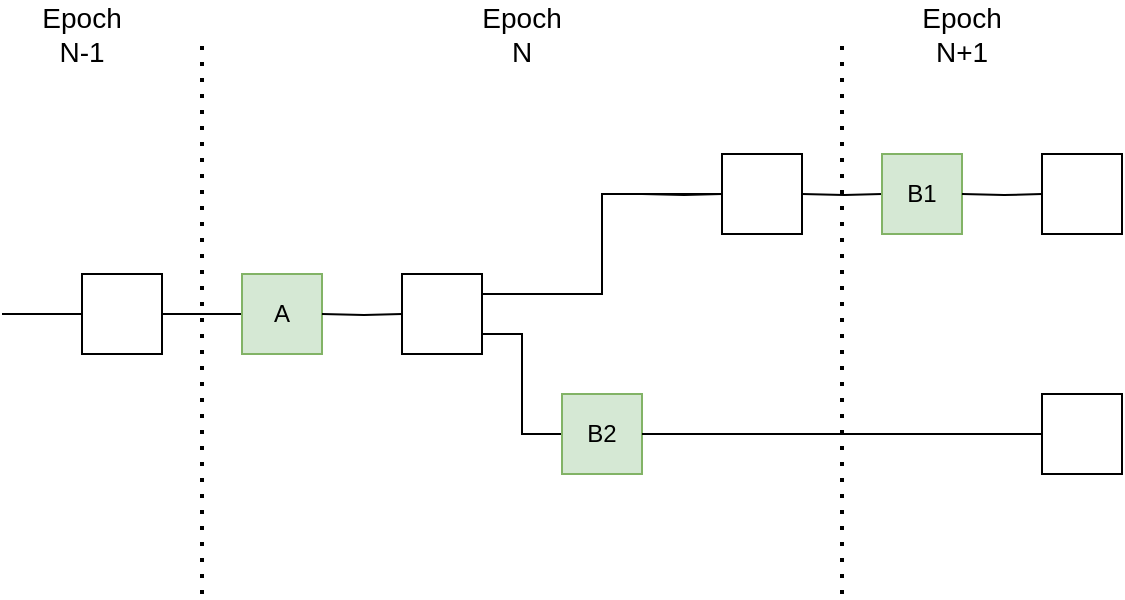 <mxfile version="13.5.9" type="device"><diagram id="zODewcII5XvqMDFlCMXp" name="Page-1"><mxGraphModel dx="1350" dy="767" grid="1" gridSize="10" guides="1" tooltips="1" connect="1" arrows="1" fold="1" page="1" pageScale="1" pageWidth="850" pageHeight="1100" math="0" shadow="0"><root><mxCell id="0"/><mxCell id="1" parent="0"/><mxCell id="x-pOfQDN0YtDOpT2itw8-4" style="edgeStyle=orthogonalEdgeStyle;rounded=0;orthogonalLoop=1;jettySize=auto;html=1;exitX=1;exitY=0.5;exitDx=0;exitDy=0;entryX=0;entryY=0.5;entryDx=0;entryDy=0;endArrow=none;endFill=0;" edge="1" parent="1" source="x-pOfQDN0YtDOpT2itw8-1" target="x-pOfQDN0YtDOpT2itw8-3"><mxGeometry relative="1" as="geometry"/></mxCell><mxCell id="x-pOfQDN0YtDOpT2itw8-30" style="edgeStyle=orthogonalEdgeStyle;rounded=0;orthogonalLoop=1;jettySize=auto;html=1;exitX=0;exitY=0.5;exitDx=0;exitDy=0;endArrow=none;endFill=0;" edge="1" parent="1" source="x-pOfQDN0YtDOpT2itw8-1"><mxGeometry relative="1" as="geometry"><mxPoint x="40" y="340" as="targetPoint"/></mxGeometry></mxCell><mxCell id="x-pOfQDN0YtDOpT2itw8-1" value="" style="rounded=0;whiteSpace=wrap;html=1;" vertex="1" parent="1"><mxGeometry x="80" y="320" width="40" height="40" as="geometry"/></mxCell><mxCell id="x-pOfQDN0YtDOpT2itw8-2" value="" style="endArrow=none;dashed=1;html=1;dashPattern=1 3;strokeWidth=2;" edge="1" parent="1"><mxGeometry width="50" height="50" relative="1" as="geometry"><mxPoint x="140" y="480" as="sourcePoint"/><mxPoint x="140" y="200" as="targetPoint"/></mxGeometry></mxCell><mxCell id="x-pOfQDN0YtDOpT2itw8-3" value="A" style="rounded=0;whiteSpace=wrap;html=1;fillColor=#d5e8d4;strokeColor=#82b366;" vertex="1" parent="1"><mxGeometry x="160" y="320" width="40" height="40" as="geometry"/></mxCell><mxCell id="x-pOfQDN0YtDOpT2itw8-5" style="edgeStyle=orthogonalEdgeStyle;rounded=0;orthogonalLoop=1;jettySize=auto;html=1;exitX=1;exitY=0.5;exitDx=0;exitDy=0;entryX=0;entryY=0.5;entryDx=0;entryDy=0;endArrow=none;endFill=0;" edge="1" parent="1" target="x-pOfQDN0YtDOpT2itw8-6"><mxGeometry relative="1" as="geometry"><mxPoint x="200" y="340" as="sourcePoint"/></mxGeometry></mxCell><mxCell id="x-pOfQDN0YtDOpT2itw8-10" style="edgeStyle=orthogonalEdgeStyle;rounded=0;orthogonalLoop=1;jettySize=auto;html=1;exitX=1;exitY=0.75;exitDx=0;exitDy=0;entryX=0;entryY=0.5;entryDx=0;entryDy=0;endArrow=none;endFill=0;" edge="1" parent="1" source="x-pOfQDN0YtDOpT2itw8-6" target="x-pOfQDN0YtDOpT2itw8-9"><mxGeometry relative="1" as="geometry"/></mxCell><mxCell id="x-pOfQDN0YtDOpT2itw8-6" value="" style="rounded=0;whiteSpace=wrap;html=1;" vertex="1" parent="1"><mxGeometry x="240" y="320" width="40" height="40" as="geometry"/></mxCell><mxCell id="x-pOfQDN0YtDOpT2itw8-7" style="edgeStyle=orthogonalEdgeStyle;rounded=0;orthogonalLoop=1;jettySize=auto;html=1;exitX=1;exitY=0.25;exitDx=0;exitDy=0;entryX=0;entryY=0.5;entryDx=0;entryDy=0;endArrow=none;endFill=0;" edge="1" parent="1" target="x-pOfQDN0YtDOpT2itw8-18" source="x-pOfQDN0YtDOpT2itw8-6"><mxGeometry relative="1" as="geometry"><mxPoint x="280" y="280" as="sourcePoint"/><mxPoint x="320" y="280" as="targetPoint"/></mxGeometry></mxCell><mxCell id="x-pOfQDN0YtDOpT2itw8-9" value="B2" style="rounded=0;whiteSpace=wrap;html=1;fillColor=#d5e8d4;strokeColor=#82b366;" vertex="1" parent="1"><mxGeometry x="320" y="380" width="40" height="40" as="geometry"/></mxCell><mxCell id="x-pOfQDN0YtDOpT2itw8-17" style="edgeStyle=orthogonalEdgeStyle;rounded=0;orthogonalLoop=1;jettySize=auto;html=1;exitX=1;exitY=0.5;exitDx=0;exitDy=0;entryX=0;entryY=0.5;entryDx=0;entryDy=0;endArrow=none;endFill=0;" edge="1" parent="1" target="x-pOfQDN0YtDOpT2itw8-18"><mxGeometry relative="1" as="geometry"><mxPoint x="360" y="280" as="sourcePoint"/></mxGeometry></mxCell><mxCell id="x-pOfQDN0YtDOpT2itw8-18" value="" style="rounded=0;whiteSpace=wrap;html=1;" vertex="1" parent="1"><mxGeometry x="400" y="260" width="40" height="40" as="geometry"/></mxCell><mxCell id="x-pOfQDN0YtDOpT2itw8-19" style="edgeStyle=orthogonalEdgeStyle;rounded=0;orthogonalLoop=1;jettySize=auto;html=1;exitX=1;exitY=0.5;exitDx=0;exitDy=0;entryX=0;entryY=0.5;entryDx=0;entryDy=0;endArrow=none;endFill=0;" edge="1" parent="1" target="x-pOfQDN0YtDOpT2itw8-20"><mxGeometry relative="1" as="geometry"><mxPoint x="440" y="280" as="sourcePoint"/></mxGeometry></mxCell><mxCell id="x-pOfQDN0YtDOpT2itw8-20" value="B1" style="rounded=0;whiteSpace=wrap;html=1;fillColor=#d5e8d4;strokeColor=#82b366;" vertex="1" parent="1"><mxGeometry x="480" y="260" width="40" height="40" as="geometry"/></mxCell><mxCell id="x-pOfQDN0YtDOpT2itw8-25" value="" style="endArrow=none;dashed=1;html=1;dashPattern=1 3;strokeWidth=2;" edge="1" parent="1"><mxGeometry width="50" height="50" relative="1" as="geometry"><mxPoint x="460" y="480" as="sourcePoint"/><mxPoint x="460" y="200" as="targetPoint"/></mxGeometry></mxCell><mxCell id="x-pOfQDN0YtDOpT2itw8-26" value="&lt;font style=&quot;font-size: 14px&quot;&gt;Epoch N-1&lt;br&gt;&lt;/font&gt;" style="text;html=1;strokeColor=none;fillColor=none;align=center;verticalAlign=middle;whiteSpace=wrap;rounded=0;" vertex="1" parent="1"><mxGeometry x="60" y="190" width="40" height="20" as="geometry"/></mxCell><mxCell id="x-pOfQDN0YtDOpT2itw8-27" value="&lt;font style=&quot;font-size: 14px&quot;&gt;Epoch N&lt;/font&gt;" style="text;html=1;strokeColor=none;fillColor=none;align=center;verticalAlign=middle;whiteSpace=wrap;rounded=0;" vertex="1" parent="1"><mxGeometry x="280" y="190" width="40" height="20" as="geometry"/></mxCell><mxCell id="x-pOfQDN0YtDOpT2itw8-28" value="&lt;font style=&quot;font-size: 14px&quot;&gt;Epoch N+1&lt;br&gt;&lt;/font&gt;" style="text;html=1;strokeColor=none;fillColor=none;align=center;verticalAlign=middle;whiteSpace=wrap;rounded=0;" vertex="1" parent="1"><mxGeometry x="500" y="190" width="40" height="20" as="geometry"/></mxCell><mxCell id="x-pOfQDN0YtDOpT2itw8-31" style="edgeStyle=orthogonalEdgeStyle;rounded=0;orthogonalLoop=1;jettySize=auto;html=1;exitX=1;exitY=0.5;exitDx=0;exitDy=0;entryX=0;entryY=0.5;entryDx=0;entryDy=0;endArrow=none;endFill=0;" edge="1" parent="1" target="x-pOfQDN0YtDOpT2itw8-32"><mxGeometry relative="1" as="geometry"><mxPoint x="520" y="280" as="sourcePoint"/></mxGeometry></mxCell><mxCell id="x-pOfQDN0YtDOpT2itw8-32" value="" style="rounded=0;whiteSpace=wrap;html=1;" vertex="1" parent="1"><mxGeometry x="560" y="260" width="40" height="40" as="geometry"/></mxCell><mxCell id="x-pOfQDN0YtDOpT2itw8-33" style="edgeStyle=orthogonalEdgeStyle;rounded=0;orthogonalLoop=1;jettySize=auto;html=1;exitX=1;exitY=0.5;exitDx=0;exitDy=0;entryX=0;entryY=0.5;entryDx=0;entryDy=0;endArrow=none;endFill=0;" edge="1" parent="1" target="x-pOfQDN0YtDOpT2itw8-34" source="x-pOfQDN0YtDOpT2itw8-9"><mxGeometry relative="1" as="geometry"><mxPoint x="520" y="400" as="sourcePoint"/></mxGeometry></mxCell><mxCell id="x-pOfQDN0YtDOpT2itw8-34" value="" style="rounded=0;whiteSpace=wrap;html=1;" vertex="1" parent="1"><mxGeometry x="560" y="380" width="40" height="40" as="geometry"/></mxCell></root></mxGraphModel></diagram></mxfile>